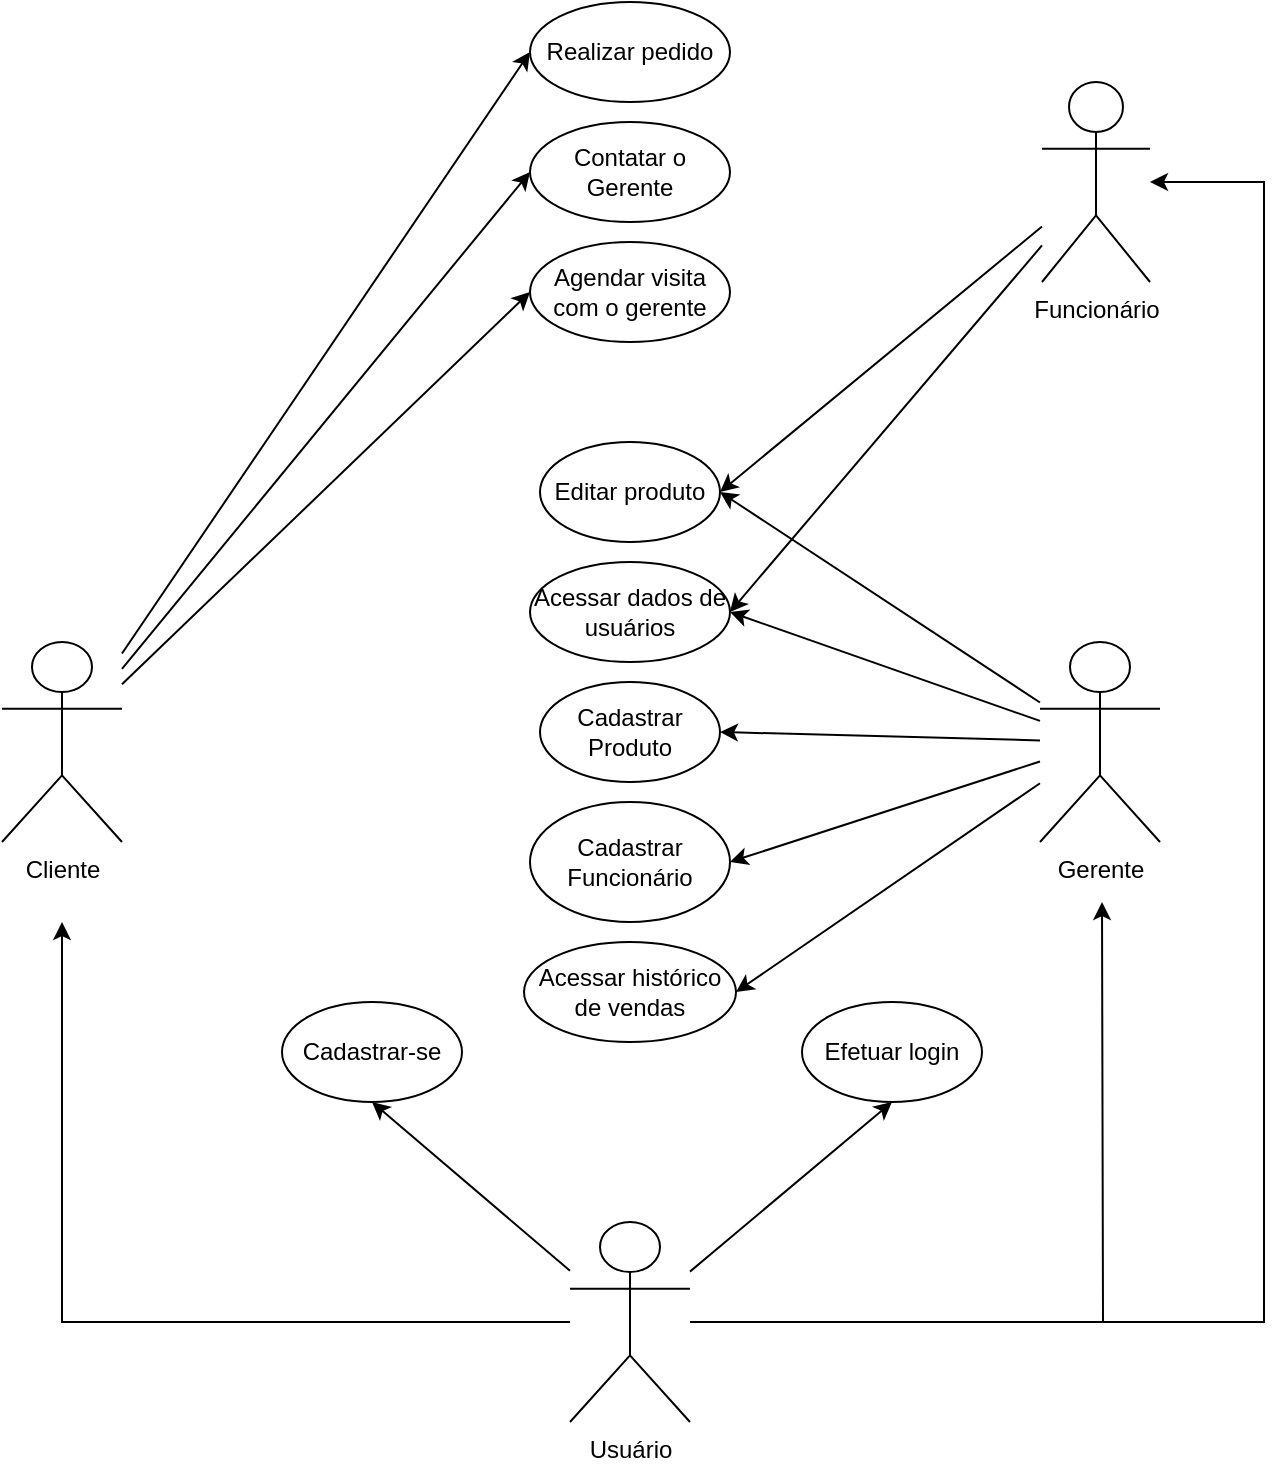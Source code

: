 <mxfile version="21.7.2" type="device">
  <diagram name="Página-1" id="tpQ0wdofnmprNT4YHbFh">
    <mxGraphModel dx="1434" dy="782" grid="1" gridSize="10" guides="1" tooltips="1" connect="1" arrows="1" fold="1" page="1" pageScale="1" pageWidth="827" pageHeight="1169" math="0" shadow="0">
      <root>
        <mxCell id="0" />
        <mxCell id="1" parent="0" />
        <mxCell id="5r5jMX3ARReW5hEREiGo-57" style="edgeStyle=orthogonalEdgeStyle;rounded=0;orthogonalLoop=1;jettySize=auto;html=1;entryX=0.5;entryY=1.4;entryDx=0;entryDy=0;entryPerimeter=0;" edge="1" parent="1" source="5r5jMX3ARReW5hEREiGo-1" target="5r5jMX3ARReW5hEREiGo-32">
          <mxGeometry relative="1" as="geometry" />
        </mxCell>
        <mxCell id="5r5jMX3ARReW5hEREiGo-58" style="edgeStyle=orthogonalEdgeStyle;rounded=0;orthogonalLoop=1;jettySize=auto;html=1;" edge="1" parent="1" source="5r5jMX3ARReW5hEREiGo-1">
          <mxGeometry relative="1" as="geometry">
            <mxPoint x="680" y="470" as="targetPoint" />
          </mxGeometry>
        </mxCell>
        <mxCell id="5r5jMX3ARReW5hEREiGo-62" style="edgeStyle=orthogonalEdgeStyle;rounded=0;orthogonalLoop=1;jettySize=auto;html=1;" edge="1" parent="1" source="5r5jMX3ARReW5hEREiGo-1" target="5r5jMX3ARReW5hEREiGo-2">
          <mxGeometry relative="1" as="geometry">
            <mxPoint x="760" y="120" as="targetPoint" />
            <Array as="points">
              <mxPoint x="761" y="680" />
              <mxPoint x="761" y="110" />
            </Array>
          </mxGeometry>
        </mxCell>
        <mxCell id="5r5jMX3ARReW5hEREiGo-1" value="Usuário" style="shape=umlActor;verticalLabelPosition=bottom;verticalAlign=top;html=1;outlineConnect=0;" vertex="1" parent="1">
          <mxGeometry x="414" y="630" width="60" height="100" as="geometry" />
        </mxCell>
        <mxCell id="5r5jMX3ARReW5hEREiGo-2" value="Funcionário" style="shape=umlActor;verticalLabelPosition=bottom;verticalAlign=top;html=1;outlineConnect=0;" vertex="1" parent="1">
          <mxGeometry x="650" y="60" width="54" height="100" as="geometry" />
        </mxCell>
        <mxCell id="5r5jMX3ARReW5hEREiGo-3" value="Gerente" style="shape=umlActor;verticalLabelPosition=bottom;verticalAlign=top;html=1;outlineConnect=0;" vertex="1" parent="1">
          <mxGeometry x="649" y="340" width="60" height="100" as="geometry" />
        </mxCell>
        <mxCell id="5r5jMX3ARReW5hEREiGo-18" value="" style="endArrow=classic;html=1;rounded=0;entryX=1;entryY=0.5;entryDx=0;entryDy=0;" edge="1" parent="1" source="5r5jMX3ARReW5hEREiGo-3" target="5r5jMX3ARReW5hEREiGo-46">
          <mxGeometry width="50" height="50" relative="1" as="geometry">
            <mxPoint x="104" y="487" as="sourcePoint" />
            <mxPoint x="384" y="350" as="targetPoint" />
          </mxGeometry>
        </mxCell>
        <mxCell id="5r5jMX3ARReW5hEREiGo-19" value="Cadastrar Produto" style="ellipse;whiteSpace=wrap;html=1;" vertex="1" parent="1">
          <mxGeometry x="399" y="360" width="90" height="50" as="geometry" />
        </mxCell>
        <mxCell id="5r5jMX3ARReW5hEREiGo-20" value="" style="endArrow=classic;html=1;rounded=0;entryX=1;entryY=0.5;entryDx=0;entryDy=0;" edge="1" parent="1" source="5r5jMX3ARReW5hEREiGo-3" target="5r5jMX3ARReW5hEREiGo-23">
          <mxGeometry width="50" height="50" relative="1" as="geometry">
            <mxPoint x="644" y="430" as="sourcePoint" />
            <mxPoint x="774" y="490" as="targetPoint" />
          </mxGeometry>
        </mxCell>
        <mxCell id="5r5jMX3ARReW5hEREiGo-21" value="" style="endArrow=classic;html=1;rounded=0;entryX=1;entryY=0.5;entryDx=0;entryDy=0;" edge="1" parent="1" source="5r5jMX3ARReW5hEREiGo-2" target="5r5jMX3ARReW5hEREiGo-26">
          <mxGeometry width="50" height="50" relative="1" as="geometry">
            <mxPoint x="164" y="390" as="sourcePoint" />
            <mxPoint x="424" y="230" as="targetPoint" />
          </mxGeometry>
        </mxCell>
        <mxCell id="5r5jMX3ARReW5hEREiGo-23" value="Cadastrar Funcionário" style="ellipse;whiteSpace=wrap;html=1;" vertex="1" parent="1">
          <mxGeometry x="394" y="420" width="100" height="60" as="geometry" />
        </mxCell>
        <mxCell id="5r5jMX3ARReW5hEREiGo-25" value="" style="endArrow=classic;html=1;rounded=0;entryX=1;entryY=0.5;entryDx=0;entryDy=0;" edge="1" parent="1" source="5r5jMX3ARReW5hEREiGo-3" target="5r5jMX3ARReW5hEREiGo-19">
          <mxGeometry width="50" height="50" relative="1" as="geometry">
            <mxPoint x="104" y="490" as="sourcePoint" />
            <mxPoint x="374" y="270" as="targetPoint" />
          </mxGeometry>
        </mxCell>
        <mxCell id="5r5jMX3ARReW5hEREiGo-26" value="Editar produto" style="ellipse;whiteSpace=wrap;html=1;" vertex="1" parent="1">
          <mxGeometry x="399" y="240" width="90" height="50" as="geometry" />
        </mxCell>
        <mxCell id="5r5jMX3ARReW5hEREiGo-32" value="&lt;div&gt;Cliente&lt;/div&gt;&lt;div&gt;&lt;br&gt;&lt;/div&gt;" style="shape=umlActor;verticalLabelPosition=bottom;verticalAlign=top;html=1;outlineConnect=0;" vertex="1" parent="1">
          <mxGeometry x="130" y="340" width="60" height="100" as="geometry" />
        </mxCell>
        <mxCell id="5r5jMX3ARReW5hEREiGo-37" value="Realizar pedido" style="ellipse;whiteSpace=wrap;html=1;" vertex="1" parent="1">
          <mxGeometry x="394" y="20" width="100" height="50" as="geometry" />
        </mxCell>
        <mxCell id="5r5jMX3ARReW5hEREiGo-38" value="" style="endArrow=classic;html=1;rounded=0;entryX=0;entryY=0.5;entryDx=0;entryDy=0;" edge="1" parent="1" source="5r5jMX3ARReW5hEREiGo-32" target="5r5jMX3ARReW5hEREiGo-37">
          <mxGeometry width="50" height="50" relative="1" as="geometry">
            <mxPoint x="174" y="150" as="sourcePoint" />
            <mxPoint x="224" y="100" as="targetPoint" />
          </mxGeometry>
        </mxCell>
        <mxCell id="5r5jMX3ARReW5hEREiGo-39" value="Contatar o Gerente" style="ellipse;whiteSpace=wrap;html=1;" vertex="1" parent="1">
          <mxGeometry x="394" y="80" width="100" height="50" as="geometry" />
        </mxCell>
        <mxCell id="5r5jMX3ARReW5hEREiGo-41" value="" style="endArrow=classic;html=1;rounded=0;entryX=0;entryY=0.5;entryDx=0;entryDy=0;" edge="1" parent="1" source="5r5jMX3ARReW5hEREiGo-32" target="5r5jMX3ARReW5hEREiGo-39">
          <mxGeometry width="50" height="50" relative="1" as="geometry">
            <mxPoint x="174" y="170" as="sourcePoint" />
            <mxPoint x="224" y="120" as="targetPoint" />
          </mxGeometry>
        </mxCell>
        <mxCell id="5r5jMX3ARReW5hEREiGo-43" value="Agendar visita com o gerente" style="ellipse;whiteSpace=wrap;html=1;" vertex="1" parent="1">
          <mxGeometry x="394" y="140" width="100" height="50" as="geometry" />
        </mxCell>
        <mxCell id="5r5jMX3ARReW5hEREiGo-44" value="" style="endArrow=classic;html=1;rounded=0;entryX=0;entryY=0.5;entryDx=0;entryDy=0;" edge="1" parent="1" source="5r5jMX3ARReW5hEREiGo-32" target="5r5jMX3ARReW5hEREiGo-43">
          <mxGeometry width="50" height="50" relative="1" as="geometry">
            <mxPoint x="174" y="150" as="sourcePoint" />
            <mxPoint x="284" y="200" as="targetPoint" />
          </mxGeometry>
        </mxCell>
        <mxCell id="5r5jMX3ARReW5hEREiGo-46" value="Acessar dados de usuários" style="ellipse;whiteSpace=wrap;html=1;" vertex="1" parent="1">
          <mxGeometry x="394" y="300" width="100" height="50" as="geometry" />
        </mxCell>
        <mxCell id="5r5jMX3ARReW5hEREiGo-48" value="" style="endArrow=classic;html=1;rounded=0;entryX=1;entryY=0.5;entryDx=0;entryDy=0;" edge="1" parent="1" source="5r5jMX3ARReW5hEREiGo-2" target="5r5jMX3ARReW5hEREiGo-46">
          <mxGeometry width="50" height="50" relative="1" as="geometry">
            <mxPoint x="104" y="480" as="sourcePoint" />
            <mxPoint x="394" y="300" as="targetPoint" />
          </mxGeometry>
        </mxCell>
        <mxCell id="5r5jMX3ARReW5hEREiGo-49" value="" style="endArrow=classic;html=1;rounded=0;entryX=1;entryY=0.5;entryDx=0;entryDy=0;" edge="1" parent="1" source="5r5jMX3ARReW5hEREiGo-3" target="5r5jMX3ARReW5hEREiGo-26">
          <mxGeometry width="50" height="50" relative="1" as="geometry">
            <mxPoint x="164" y="390" as="sourcePoint" />
            <mxPoint x="214" y="340" as="targetPoint" />
          </mxGeometry>
        </mxCell>
        <mxCell id="5r5jMX3ARReW5hEREiGo-52" value="Cadastrar-se" style="ellipse;whiteSpace=wrap;html=1;" vertex="1" parent="1">
          <mxGeometry x="270" y="520" width="90" height="50" as="geometry" />
        </mxCell>
        <mxCell id="5r5jMX3ARReW5hEREiGo-53" value="Efetuar login" style="ellipse;whiteSpace=wrap;html=1;" vertex="1" parent="1">
          <mxGeometry x="530" y="520" width="90" height="50" as="geometry" />
        </mxCell>
        <mxCell id="5r5jMX3ARReW5hEREiGo-54" value="" style="endArrow=classic;html=1;rounded=0;entryX=0.5;entryY=1;entryDx=0;entryDy=0;" edge="1" parent="1" source="5r5jMX3ARReW5hEREiGo-1" target="5r5jMX3ARReW5hEREiGo-52">
          <mxGeometry width="50" height="50" relative="1" as="geometry">
            <mxPoint x="340" y="680" as="sourcePoint" />
            <mxPoint x="390" y="630" as="targetPoint" />
          </mxGeometry>
        </mxCell>
        <mxCell id="5r5jMX3ARReW5hEREiGo-55" value="" style="endArrow=classic;html=1;rounded=0;entryX=0.5;entryY=1;entryDx=0;entryDy=0;" edge="1" parent="1" source="5r5jMX3ARReW5hEREiGo-1" target="5r5jMX3ARReW5hEREiGo-53">
          <mxGeometry width="50" height="50" relative="1" as="geometry">
            <mxPoint x="480" y="660" as="sourcePoint" />
            <mxPoint x="540" y="590" as="targetPoint" />
          </mxGeometry>
        </mxCell>
        <mxCell id="5r5jMX3ARReW5hEREiGo-60" value="Acessar histórico de vendas" style="ellipse;whiteSpace=wrap;html=1;" vertex="1" parent="1">
          <mxGeometry x="391" y="490" width="106" height="50" as="geometry" />
        </mxCell>
        <mxCell id="5r5jMX3ARReW5hEREiGo-61" value="" style="endArrow=classic;html=1;rounded=0;entryX=1;entryY=0.5;entryDx=0;entryDy=0;" edge="1" parent="1" source="5r5jMX3ARReW5hEREiGo-3" target="5r5jMX3ARReW5hEREiGo-60">
          <mxGeometry width="50" height="50" relative="1" as="geometry">
            <mxPoint x="530" y="490" as="sourcePoint" />
            <mxPoint x="580" y="440" as="targetPoint" />
          </mxGeometry>
        </mxCell>
      </root>
    </mxGraphModel>
  </diagram>
</mxfile>

